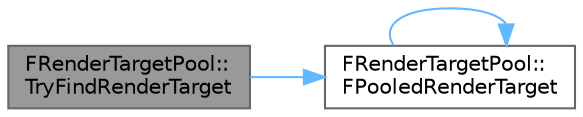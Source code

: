 digraph "FRenderTargetPool::TryFindRenderTarget"
{
 // INTERACTIVE_SVG=YES
 // LATEX_PDF_SIZE
  bgcolor="transparent";
  edge [fontname=Helvetica,fontsize=10,labelfontname=Helvetica,labelfontsize=10];
  node [fontname=Helvetica,fontsize=10,shape=box,height=0.2,width=0.4];
  rankdir="LR";
  Node1 [id="Node000001",label="FRenderTargetPool::\lTryFindRenderTarget",height=0.2,width=0.4,color="gray40", fillcolor="grey60", style="filled", fontcolor="black",tooltip=" "];
  Node1 -> Node2 [id="edge1_Node000001_Node000002",color="steelblue1",style="solid",tooltip=" "];
  Node2 [id="Node000002",label="FRenderTargetPool::\lFPooledRenderTarget",height=0.2,width=0.4,color="grey40", fillcolor="white", style="filled",URL="$df/db9/classFRenderTargetPool.html#ad2bf8dc4605de78c2b52ede66785149e",tooltip=" "];
  Node2 -> Node2 [id="edge2_Node000002_Node000002",color="steelblue1",style="solid",tooltip=" "];
}
